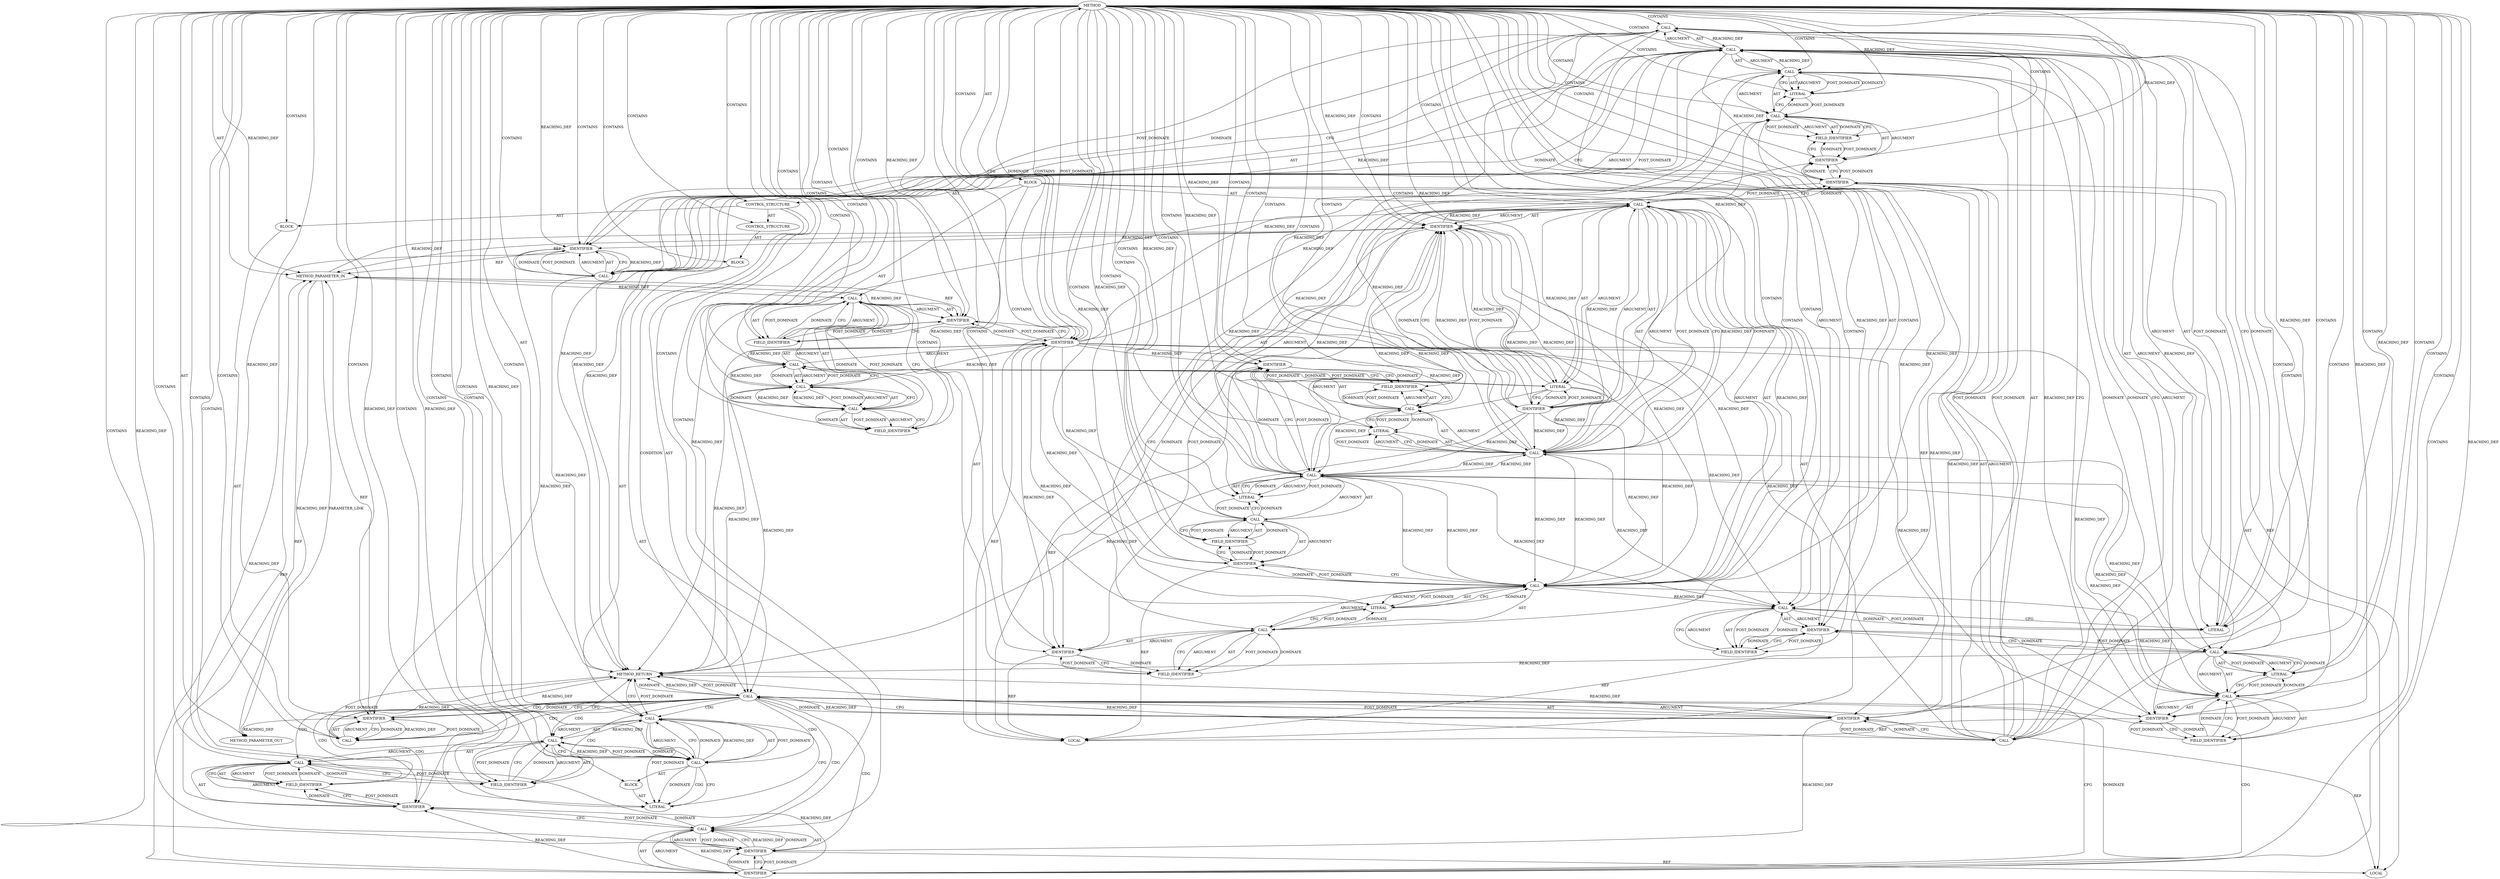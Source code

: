 digraph {
  6439 [label=METHOD COLUMN_NUMBER=1 LINE_NUMBER=1903 COLUMN_NUMBER_END=21 IS_EXTERNAL=false SIGNATURE="void prepare_skip_message (ceph_connection*)" NAME="prepare_skip_message" AST_PARENT_TYPE="TYPE_DECL" AST_PARENT_FULL_NAME="file_code_old-a282a2f-decode_preamble-524.c:<global>" ORDER=86 CODE="static void prepare_skip_message(struct ceph_connection *con)
{
	struct ceph_frame_desc *desc = &con->v2.in_desc;
	int tail_len;

	dout(\"%s con %p %d+%d+%d\\n\", __func__, con, desc->fd_lens[1],
	     desc->fd_lens[2], desc->fd_lens[3]);

	tail_len = __tail_onwire_len(desc->fd_lens[1], desc->fd_lens[2],
				     desc->fd_lens[3], con_secure(con));
	if (!tail_len) {
		__finish_skip(con);
	} else {
		set_in_skip(con, tail_len);
		con->v2.in_state = IN_S_FINISH_SKIP;
	}
}" FULL_NAME="prepare_skip_message" LINE_NUMBER_END=1917 FILENAME="file_code_old-a282a2f-decode_preamble-524.c"]
  6484 [label=CALL ORDER=3 ARGUMENT_INDEX=3 CODE="desc->fd_lens[3]" COLUMN_NUMBER=10 METHOD_FULL_NAME="<operator>.indirectIndexAccess" LINE_NUMBER=1912 TYPE_FULL_NAME="<empty>" DISPATCH_TYPE="STATIC_DISPATCH" SIGNATURE="" NAME="<operator>.indirectIndexAccess"]
  6497 [label=CONTROL_STRUCTURE CONTROL_STRUCTURE_TYPE="ELSE" ORDER=3 PARSER_TYPE_NAME="CASTCompoundStatement" ARGUMENT_INDEX=-1 CODE="else" COLUMN_NUMBER=9 LINE_NUMBER=1915]
  6501 [label=IDENTIFIER ORDER=2 ARGUMENT_INDEX=2 CODE="tail_len" COLUMN_NUMBER=20 LINE_NUMBER=1916 TYPE_FULL_NAME="int" NAME="tail_len"]
  6498 [label=BLOCK ORDER=1 ARGUMENT_INDEX=-1 CODE="{
		set_in_skip(con, tail_len);
		con->v2.in_state = IN_S_FINISH_SKIP;
	}" COLUMN_NUMBER=9 LINE_NUMBER=1915 TYPE_FULL_NAME="void"]
  6502 [label=CALL ORDER=2 ARGUMENT_INDEX=-1 CODE="con->v2.in_state = IN_S_FINISH_SKIP" COLUMN_NUMBER=3 METHOD_FULL_NAME="<operator>.assignment" LINE_NUMBER=1917 TYPE_FULL_NAME="<empty>" DISPATCH_TYPE="STATIC_DISPATCH" SIGNATURE="" NAME="<operator>.assignment"]
  6464 [label=FIELD_IDENTIFIER ORDER=2 ARGUMENT_INDEX=2 CODE="fd_lens" COLUMN_NUMBER=7 LINE_NUMBER=1909 CANONICAL_NAME="fd_lens"]
  6473 [label=CALL ORDER=2 ARGUMENT_INDEX=2 CODE="__tail_onwire_len(desc->fd_lens[1], desc->fd_lens[2],
				     desc->fd_lens[3], con_secure(con))" COLUMN_NUMBER=13 METHOD_FULL_NAME="__tail_onwire_len" LINE_NUMBER=1911 TYPE_FULL_NAME="<empty>" DISPATCH_TYPE="STATIC_DISPATCH" SIGNATURE="" NAME="__tail_onwire_len"]
  6460 [label=LITERAL ORDER=2 ARGUMENT_INDEX=2 CODE="1" COLUMN_NUMBER=60 LINE_NUMBER=1908 TYPE_FULL_NAME="int"]
  6455 [label=IDENTIFIER ORDER=3 ARGUMENT_INDEX=3 CODE="con" COLUMN_NUMBER=41 LINE_NUMBER=1908 TYPE_FULL_NAME="ceph_connection*" NAME="con"]
  6445 [label=CALL ORDER=2 ARGUMENT_INDEX=2 CODE="&con->v2.in_desc" COLUMN_NUMBER=33 METHOD_FULL_NAME="<operator>.addressOf" LINE_NUMBER=1905 TYPE_FULL_NAME="<empty>" DISPATCH_TYPE="STATIC_DISPATCH" SIGNATURE="" NAME="<operator>.addressOf"]
  6468 [label=IDENTIFIER ORDER=1 ARGUMENT_INDEX=1 CODE="desc" COLUMN_NUMBER=25 LINE_NUMBER=1909 TYPE_FULL_NAME="ceph_frame_desc*" NAME="desc"]
  6442 [label=LOCAL ORDER=1 CODE="struct ceph_frame_desc* desc" COLUMN_NUMBER=25 LINE_NUMBER=1905 TYPE_FULL_NAME="ceph_frame_desc*" NAME="desc"]
  6465 [label=LITERAL ORDER=2 ARGUMENT_INDEX=2 CODE="2" COLUMN_NUMBER=21 LINE_NUMBER=1909 TYPE_FULL_NAME="int"]
  6496 [label=IDENTIFIER ORDER=1 ARGUMENT_INDEX=1 CODE="con" COLUMN_NUMBER=17 LINE_NUMBER=1914 TYPE_FULL_NAME="ceph_connection*" NAME="con"]
  6477 [label=FIELD_IDENTIFIER ORDER=2 ARGUMENT_INDEX=2 CODE="fd_lens" COLUMN_NUMBER=31 LINE_NUMBER=1911 CANONICAL_NAME="fd_lens"]
  6444 [label=IDENTIFIER ORDER=1 ARGUMENT_INDEX=1 CODE="desc" COLUMN_NUMBER=26 LINE_NUMBER=1905 TYPE_FULL_NAME="ceph_frame_desc*" NAME="desc"]
  6463 [label=IDENTIFIER ORDER=1 ARGUMENT_INDEX=1 CODE="desc" COLUMN_NUMBER=7 LINE_NUMBER=1909 TYPE_FULL_NAME="ceph_frame_desc*" NAME="desc"]
  6492 [label=CALL ORDER=1 ARGUMENT_INDEX=-1 CODE="!tail_len" COLUMN_NUMBER=6 METHOD_FULL_NAME="<operator>.logicalNot" LINE_NUMBER=1913 TYPE_FULL_NAME="<empty>" DISPATCH_TYPE="STATIC_DISPATCH" SIGNATURE="" NAME="<operator>.logicalNot"]
  6472 [label=IDENTIFIER ORDER=1 ARGUMENT_INDEX=1 CODE="tail_len" COLUMN_NUMBER=2 LINE_NUMBER=1911 TYPE_FULL_NAME="int" NAME="tail_len"]
  6440 [label=METHOD_PARAMETER_IN ORDER=1 CODE="struct ceph_connection *con" IS_VARIADIC=false COLUMN_NUMBER=34 LINE_NUMBER=1903 TYPE_FULL_NAME="ceph_connection*" EVALUATION_STRATEGY="BY_VALUE" INDEX=1 NAME="con"]
  6447 [label=CALL ORDER=1 ARGUMENT_INDEX=1 CODE="con->v2" COLUMN_NUMBER=34 METHOD_FULL_NAME="<operator>.indirectFieldAccess" LINE_NUMBER=1905 TYPE_FULL_NAME="<empty>" DISPATCH_TYPE="STATIC_DISPATCH" SIGNATURE="" NAME="<operator>.indirectFieldAccess"]
  6452 [label=CALL ORDER=4 ARGUMENT_INDEX=-1 CODE="dout(\"%s con %p %d+%d+%d\\n\", __func__, con, desc->fd_lens[1],
	     desc->fd_lens[2], desc->fd_lens[3])" COLUMN_NUMBER=2 METHOD_FULL_NAME="dout" LINE_NUMBER=1908 TYPE_FULL_NAME="<empty>" DISPATCH_TYPE="STATIC_DISPATCH" SIGNATURE="" NAME="dout"]
  6475 [label=CALL ORDER=1 ARGUMENT_INDEX=1 CODE="desc->fd_lens" COLUMN_NUMBER=31 METHOD_FULL_NAME="<operator>.indirectFieldAccess" LINE_NUMBER=1911 TYPE_FULL_NAME="<empty>" DISPATCH_TYPE="STATIC_DISPATCH" SIGNATURE="" NAME="<operator>.indirectFieldAccess"]
  6491 [label=CONTROL_STRUCTURE CONTROL_STRUCTURE_TYPE="IF" ORDER=6 PARSER_TYPE_NAME="CASTIfStatement" ARGUMENT_INDEX=-1 CODE="if (!tail_len)" COLUMN_NUMBER=2 LINE_NUMBER=1913]
  6443 [label=CALL ORDER=2 ARGUMENT_INDEX=-1 CODE="*desc = &con->v2.in_desc" COLUMN_NUMBER=25 METHOD_FULL_NAME="<operator>.assignment" LINE_NUMBER=1905 TYPE_FULL_NAME="<empty>" DISPATCH_TYPE="STATIC_DISPATCH" SIGNATURE="" NAME="<operator>.assignment"]
  6507 [label=FIELD_IDENTIFIER ORDER=2 ARGUMENT_INDEX=2 CODE="in_state" COLUMN_NUMBER=3 LINE_NUMBER=1917 CANONICAL_NAME="in_state"]
  6456 [label=CALL ORDER=4 ARGUMENT_INDEX=4 CODE="desc->fd_lens[1]" COLUMN_NUMBER=46 METHOD_FULL_NAME="<operator>.indirectIndexAccess" LINE_NUMBER=1908 TYPE_FULL_NAME="<empty>" DISPATCH_TYPE="STATIC_DISPATCH" SIGNATURE="" NAME="<operator>.indirectIndexAccess"]
  6470 [label=LITERAL ORDER=2 ARGUMENT_INDEX=2 CODE="3" COLUMN_NUMBER=39 LINE_NUMBER=1909 TYPE_FULL_NAME="int"]
  6503 [label=CALL ORDER=1 ARGUMENT_INDEX=1 CODE="con->v2.in_state" COLUMN_NUMBER=3 METHOD_FULL_NAME="<operator>.fieldAccess" LINE_NUMBER=1917 TYPE_FULL_NAME="<empty>" DISPATCH_TYPE="STATIC_DISPATCH" SIGNATURE="" NAME="<operator>.fieldAccess"]
  6462 [label=CALL ORDER=1 ARGUMENT_INDEX=1 CODE="desc->fd_lens" COLUMN_NUMBER=7 METHOD_FULL_NAME="<operator>.indirectFieldAccess" LINE_NUMBER=1909 TYPE_FULL_NAME="<empty>" DISPATCH_TYPE="STATIC_DISPATCH" SIGNATURE="" NAME="<operator>.indirectFieldAccess"]
  6508 [label=CALL ORDER=2 ARGUMENT_INDEX=2 CODE="IN_S_FINISH_SKIP" COLUMN_NUMBER=22 METHOD_FULL_NAME="file_code_old-a282a2f-decode_preamble-524.c:62:62:IN_S_FINISH_SKIP:0" LINE_NUMBER=1917 TYPE_FULL_NAME="int" DISPATCH_TYPE="INLINED" SIGNATURE="" NAME="IN_S_FINISH_SKIP"]
  6476 [label=IDENTIFIER ORDER=1 ARGUMENT_INDEX=1 CODE="desc" COLUMN_NUMBER=31 LINE_NUMBER=1911 TYPE_FULL_NAME="ceph_frame_desc*" NAME="desc"]
  6448 [label=IDENTIFIER ORDER=1 ARGUMENT_INDEX=1 CODE="con" COLUMN_NUMBER=34 LINE_NUMBER=1905 TYPE_FULL_NAME="ceph_connection*" NAME="con"]
  6510 [label=LITERAL ORDER=1 ARGUMENT_INDEX=1 CODE="8" COLUMN_NUMBER=22 LINE_NUMBER=1917 TYPE_FULL_NAME="int"]
  6509 [label=BLOCK ORDER=1 ARGUMENT_INDEX=1 CODE="<empty>" TYPE_FULL_NAME="void"]
  6506 [label=FIELD_IDENTIFIER ORDER=2 ARGUMENT_INDEX=2 CODE="v2" COLUMN_NUMBER=3 LINE_NUMBER=1917 CANONICAL_NAME="v2"]
  6494 [label=BLOCK ORDER=2 ARGUMENT_INDEX=-1 CODE="{
		__finish_skip(con);
	}" COLUMN_NUMBER=17 LINE_NUMBER=1913 TYPE_FULL_NAME="void"]
  6479 [label=CALL ORDER=2 ARGUMENT_INDEX=2 CODE="desc->fd_lens[2]" COLUMN_NUMBER=49 METHOD_FULL_NAME="<operator>.indirectIndexAccess" LINE_NUMBER=1911 TYPE_FULL_NAME="<empty>" DISPATCH_TYPE="STATIC_DISPATCH" SIGNATURE="" NAME="<operator>.indirectIndexAccess"]
  6453 [label=LITERAL ORDER=1 ARGUMENT_INDEX=1 CODE="\"%s con %p %d+%d+%d\\n\"" COLUMN_NUMBER=7 LINE_NUMBER=1908 TYPE_FULL_NAME="char"]
  6451 [label=LOCAL ORDER=3 CODE="int tail_len" COLUMN_NUMBER=6 LINE_NUMBER=1906 TYPE_FULL_NAME="int" NAME="tail_len"]
  6504 [label=CALL ORDER=1 ARGUMENT_INDEX=1 CODE="con->v2" COLUMN_NUMBER=3 METHOD_FULL_NAME="<operator>.indirectFieldAccess" LINE_NUMBER=1917 TYPE_FULL_NAME="<empty>" DISPATCH_TYPE="STATIC_DISPATCH" SIGNATURE="" NAME="<operator>.indirectFieldAccess"]
  6481 [label=IDENTIFIER ORDER=1 ARGUMENT_INDEX=1 CODE="desc" COLUMN_NUMBER=49 LINE_NUMBER=1911 TYPE_FULL_NAME="ceph_frame_desc*" NAME="desc"]
  6495 [label=CALL ORDER=1 ARGUMENT_INDEX=-1 CODE="__finish_skip(con)" COLUMN_NUMBER=3 METHOD_FULL_NAME="__finish_skip" LINE_NUMBER=1914 TYPE_FULL_NAME="<empty>" DISPATCH_TYPE="STATIC_DISPATCH" SIGNATURE="" NAME="__finish_skip"]
  6457 [label=CALL ORDER=1 ARGUMENT_INDEX=1 CODE="desc->fd_lens" COLUMN_NUMBER=46 METHOD_FULL_NAME="<operator>.indirectFieldAccess" LINE_NUMBER=1908 TYPE_FULL_NAME="<empty>" DISPATCH_TYPE="STATIC_DISPATCH" SIGNATURE="" NAME="<operator>.indirectFieldAccess"]
  6467 [label=CALL ORDER=1 ARGUMENT_INDEX=1 CODE="desc->fd_lens" COLUMN_NUMBER=25 METHOD_FULL_NAME="<operator>.indirectFieldAccess" LINE_NUMBER=1909 TYPE_FULL_NAME="<empty>" DISPATCH_TYPE="STATIC_DISPATCH" SIGNATURE="" NAME="<operator>.indirectFieldAccess"]
  6489 [label=CALL ORDER=4 ARGUMENT_INDEX=4 CODE="con_secure(con)" COLUMN_NUMBER=28 METHOD_FULL_NAME="con_secure" LINE_NUMBER=1912 TYPE_FULL_NAME="<empty>" DISPATCH_TYPE="STATIC_DISPATCH" SIGNATURE="" NAME="con_secure"]
  6486 [label=IDENTIFIER ORDER=1 ARGUMENT_INDEX=1 CODE="desc" COLUMN_NUMBER=10 LINE_NUMBER=1912 TYPE_FULL_NAME="ceph_frame_desc*" NAME="desc"]
  6480 [label=CALL ORDER=1 ARGUMENT_INDEX=1 CODE="desc->fd_lens" COLUMN_NUMBER=49 METHOD_FULL_NAME="<operator>.indirectFieldAccess" LINE_NUMBER=1911 TYPE_FULL_NAME="<empty>" DISPATCH_TYPE="STATIC_DISPATCH" SIGNATURE="" NAME="<operator>.indirectFieldAccess"]
  6511 [label=METHOD_RETURN ORDER=3 CODE="RET" COLUMN_NUMBER=1 LINE_NUMBER=1903 TYPE_FULL_NAME="void" EVALUATION_STRATEGY="BY_VALUE"]
  6478 [label=LITERAL ORDER=2 ARGUMENT_INDEX=2 CODE="1" COLUMN_NUMBER=45 LINE_NUMBER=1911 TYPE_FULL_NAME="int"]
  6483 [label=LITERAL ORDER=2 ARGUMENT_INDEX=2 CODE="2" COLUMN_NUMBER=63 LINE_NUMBER=1911 TYPE_FULL_NAME="int"]
  6469 [label=FIELD_IDENTIFIER ORDER=2 ARGUMENT_INDEX=2 CODE="fd_lens" COLUMN_NUMBER=25 LINE_NUMBER=1909 CANONICAL_NAME="fd_lens"]
  6471 [label=CALL ORDER=5 ARGUMENT_INDEX=-1 CODE="tail_len = __tail_onwire_len(desc->fd_lens[1], desc->fd_lens[2],
				     desc->fd_lens[3], con_secure(con))" COLUMN_NUMBER=2 METHOD_FULL_NAME="<operator>.assignment" LINE_NUMBER=1911 TYPE_FULL_NAME="<empty>" DISPATCH_TYPE="STATIC_DISPATCH" SIGNATURE="" NAME="<operator>.assignment"]
  6487 [label=FIELD_IDENTIFIER ORDER=2 ARGUMENT_INDEX=2 CODE="fd_lens" COLUMN_NUMBER=10 LINE_NUMBER=1912 CANONICAL_NAME="fd_lens"]
  6446 [label=CALL ORDER=1 ARGUMENT_INDEX=1 CODE="con->v2.in_desc" COLUMN_NUMBER=34 METHOD_FULL_NAME="<operator>.fieldAccess" LINE_NUMBER=1905 TYPE_FULL_NAME="<empty>" DISPATCH_TYPE="STATIC_DISPATCH" SIGNATURE="" NAME="<operator>.fieldAccess"]
  6459 [label=FIELD_IDENTIFIER ORDER=2 ARGUMENT_INDEX=2 CODE="fd_lens" COLUMN_NUMBER=46 LINE_NUMBER=1908 CANONICAL_NAME="fd_lens"]
  6441 [label=BLOCK ORDER=2 ARGUMENT_INDEX=-1 CODE="{
	struct ceph_frame_desc *desc = &con->v2.in_desc;
	int tail_len;

	dout(\"%s con %p %d+%d+%d\\n\", __func__, con, desc->fd_lens[1],
	     desc->fd_lens[2], desc->fd_lens[3]);

	tail_len = __tail_onwire_len(desc->fd_lens[1], desc->fd_lens[2],
				     desc->fd_lens[3], con_secure(con));
	if (!tail_len) {
		__finish_skip(con);
	} else {
		set_in_skip(con, tail_len);
		con->v2.in_state = IN_S_FINISH_SKIP;
	}
}" COLUMN_NUMBER=1 LINE_NUMBER=1904 TYPE_FULL_NAME="void"]
  6450 [label=FIELD_IDENTIFIER ORDER=2 ARGUMENT_INDEX=2 CODE="in_desc" COLUMN_NUMBER=34 LINE_NUMBER=1905 CANONICAL_NAME="in_desc"]
  6449 [label=FIELD_IDENTIFIER ORDER=2 ARGUMENT_INDEX=2 CODE="v2" COLUMN_NUMBER=34 LINE_NUMBER=1905 CANONICAL_NAME="v2"]
  6482 [label=FIELD_IDENTIFIER ORDER=2 ARGUMENT_INDEX=2 CODE="fd_lens" COLUMN_NUMBER=49 LINE_NUMBER=1911 CANONICAL_NAME="fd_lens"]
  6488 [label=LITERAL ORDER=2 ARGUMENT_INDEX=2 CODE="3" COLUMN_NUMBER=24 LINE_NUMBER=1912 TYPE_FULL_NAME="int"]
  6474 [label=CALL ORDER=1 ARGUMENT_INDEX=1 CODE="desc->fd_lens[1]" COLUMN_NUMBER=31 METHOD_FULL_NAME="<operator>.indirectIndexAccess" LINE_NUMBER=1911 TYPE_FULL_NAME="<empty>" DISPATCH_TYPE="STATIC_DISPATCH" SIGNATURE="" NAME="<operator>.indirectIndexAccess"]
  6490 [label=IDENTIFIER ORDER=1 ARGUMENT_INDEX=1 CODE="con" COLUMN_NUMBER=39 LINE_NUMBER=1912 TYPE_FULL_NAME="ceph_connection*" NAME="con"]
  6458 [label=IDENTIFIER ORDER=1 ARGUMENT_INDEX=1 CODE="desc" COLUMN_NUMBER=46 LINE_NUMBER=1908 TYPE_FULL_NAME="ceph_frame_desc*" NAME="desc"]
  6466 [label=CALL ORDER=6 ARGUMENT_INDEX=6 CODE="desc->fd_lens[3]" COLUMN_NUMBER=25 METHOD_FULL_NAME="<operator>.indirectIndexAccess" LINE_NUMBER=1909 TYPE_FULL_NAME="<empty>" DISPATCH_TYPE="STATIC_DISPATCH" SIGNATURE="" NAME="<operator>.indirectIndexAccess"]
  6505 [label=IDENTIFIER ORDER=1 ARGUMENT_INDEX=1 CODE="con" COLUMN_NUMBER=3 LINE_NUMBER=1917 TYPE_FULL_NAME="ceph_connection*" NAME="con"]
  13158 [label=METHOD_PARAMETER_OUT ORDER=1 CODE="struct ceph_connection *con" IS_VARIADIC=false COLUMN_NUMBER=34 LINE_NUMBER=1903 TYPE_FULL_NAME="ceph_connection*" EVALUATION_STRATEGY="BY_VALUE" INDEX=1 NAME="con"]
  6454 [label=IDENTIFIER ORDER=2 ARGUMENT_INDEX=2 CODE="__func__" COLUMN_NUMBER=31 LINE_NUMBER=1908 TYPE_FULL_NAME="ANY" NAME="__func__"]
  6461 [label=CALL ORDER=5 ARGUMENT_INDEX=5 CODE="desc->fd_lens[2]" COLUMN_NUMBER=7 METHOD_FULL_NAME="<operator>.indirectIndexAccess" LINE_NUMBER=1909 TYPE_FULL_NAME="<empty>" DISPATCH_TYPE="STATIC_DISPATCH" SIGNATURE="" NAME="<operator>.indirectIndexAccess"]
  6499 [label=CALL ORDER=1 ARGUMENT_INDEX=-1 CODE="set_in_skip(con, tail_len)" COLUMN_NUMBER=3 METHOD_FULL_NAME="set_in_skip" LINE_NUMBER=1916 TYPE_FULL_NAME="<empty>" DISPATCH_TYPE="STATIC_DISPATCH" SIGNATURE="" NAME="set_in_skip"]
  6500 [label=IDENTIFIER ORDER=1 ARGUMENT_INDEX=1 CODE="con" COLUMN_NUMBER=15 LINE_NUMBER=1916 TYPE_FULL_NAME="ceph_connection*" NAME="con"]
  6485 [label=CALL ORDER=1 ARGUMENT_INDEX=1 CODE="desc->fd_lens" COLUMN_NUMBER=10 METHOD_FULL_NAME="<operator>.indirectFieldAccess" LINE_NUMBER=1912 TYPE_FULL_NAME="<empty>" DISPATCH_TYPE="STATIC_DISPATCH" SIGNATURE="" NAME="<operator>.indirectFieldAccess"]
  6493 [label=IDENTIFIER ORDER=1 ARGUMENT_INDEX=1 CODE="tail_len" COLUMN_NUMBER=7 LINE_NUMBER=1913 TYPE_FULL_NAME="int" NAME="tail_len"]
  6456 -> 6457 [label=ARGUMENT ]
  6507 -> 6503 [label=CFG ]
  6492 -> 6496 [label=CFG ]
  6455 -> 6454 [label=POST_DOMINATE ]
  6439 -> 6448 [label=CONTAINS ]
  6491 -> 6497 [label=AST ]
  6439 -> 6488 [label=REACHING_DEF VARIABLE=""]
  6503 -> 6507 [label=ARGUMENT ]
  6439 -> 6455 [label=CONTAINS ]
  6463 -> 6464 [label=CFG ]
  6448 -> 6440 [label=REF ]
  6508 -> 6502 [label=CFG ]
  6491 -> 6494 [label=AST ]
  6439 -> 6493 [label=REACHING_DEF VARIABLE=""]
  6492 -> 6504 [label=CDG ]
  6455 -> 6466 [label=REACHING_DEF VARIABLE="con"]
  6457 -> 6459 [label=AST ]
  6439 -> 6454 [label=REACHING_DEF VARIABLE=""]
  6452 -> 6455 [label=ARGUMENT ]
  6440 -> 13158 [label=PARAMETER_LINK ]
  6474 -> 6481 [label=CFG ]
  6471 -> 6473 [label=POST_DOMINATE ]
  6439 -> 6473 [label=CONTAINS ]
  6454 -> 6461 [label=REACHING_DEF VARIABLE="__func__"]
  6460 -> 6456 [label=CFG ]
  6492 -> 6499 [label=CDG ]
  6456 -> 6460 [label=AST ]
  6496 -> 6495 [label=CFG ]
  6504 -> 6506 [label=AST ]
  6473 -> 6489 [label=ARGUMENT ]
  6471 -> 6493 [label=DOMINATE ]
  6463 -> 6442 [label=REF ]
  6452 -> 6511 [label=REACHING_DEF VARIABLE="dout(\"%s con %p %d+%d+%d\\n\", __func__, con, desc->fd_lens[1],
	     desc->fd_lens[2], desc->fd_lens[3])"]
  6487 -> 6486 [label=POST_DOMINATE ]
  6453 -> 6461 [label=REACHING_DEF VARIABLE="\"%s con %p %d+%d+%d\\n\""]
  6461 -> 6456 [label=REACHING_DEF VARIABLE="desc->fd_lens[2]"]
  6439 -> 6495 [label=CONTAINS ]
  6502 -> 6508 [label=AST ]
  6441 -> 6443 [label=AST ]
  6495 -> 6496 [label=POST_DOMINATE ]
  6498 -> 6499 [label=AST ]
  6499 -> 6501 [label=AST ]
  6495 -> 6511 [label=REACHING_DEF VARIABLE="__finish_skip(con)"]
  6466 -> 6452 [label=CFG ]
  6491 -> 6492 [label=CONDITION ]
  6475 -> 6476 [label=AST ]
  6439 -> 6488 [label=CONTAINS ]
  6457 -> 6459 [label=POST_DOMINATE ]
  6509 -> 6510 [label=AST ]
  6504 -> 6505 [label=AST ]
  6496 -> 6440 [label=REF ]
  6453 -> 6455 [label=REACHING_DEF VARIABLE="\"%s con %p %d+%d+%d\\n\""]
  6502 -> 6508 [label=POST_DOMINATE ]
  6503 -> 6508 [label=DOMINATE ]
  6466 -> 6475 [label=REACHING_DEF VARIABLE="desc->fd_lens[3]"]
  6477 -> 6476 [label=POST_DOMINATE ]
  6504 -> 6506 [label=ARGUMENT ]
  6439 -> 6476 [label=CONTAINS ]
  6505 -> 6499 [label=POST_DOMINATE ]
  6439 -> 6470 [label=CONTAINS ]
  6508 -> 6510 [label=CFG ]
  6485 -> 6486 [label=AST ]
  6445 -> 6446 [label=POST_DOMINATE ]
  6439 -> 6508 [label=CONTAINS ]
  6502 -> 6503 [label=ARGUMENT ]
  6456 -> 6463 [label=CFG ]
  6446 -> 6447 [label=ARGUMENT ]
  6492 -> 6502 [label=CDG ]
  6439 -> 6504 [label=CONTAINS ]
  6499 -> 6505 [label=DOMINATE ]
  6475 -> 6477 [label=POST_DOMINATE ]
  6484 -> 6488 [label=POST_DOMINATE ]
  6452 -> 6456 [label=ARGUMENT ]
  6492 -> 6500 [label=CFG ]
  6443 -> 6445 [label=AST ]
  6439 -> 13158 [label=AST ]
  6479 -> 6483 [label=AST ]
  6467 -> 6469 [label=POST_DOMINATE ]
  6466 -> 6480 [label=REACHING_DEF VARIABLE="desc->fd_lens[3]"]
  6439 -> 6481 [label=CONTAINS ]
  6484 -> 6488 [label=ARGUMENT ]
  6492 -> 6508 [label=CDG ]
  6508 -> 6510 [label=DOMINATE ]
  6452 -> 6466 [label=AST ]
  6462 -> 6464 [label=POST_DOMINATE ]
  6475 -> 6477 [label=AST ]
  6466 -> 6467 [label=AST ]
  6449 -> 6448 [label=POST_DOMINATE ]
  6490 -> 6484 [label=POST_DOMINATE ]
  6466 -> 6470 [label=AST ]
  6443 -> 6444 [label=AST ]
  6456 -> 6466 [label=REACHING_DEF VARIABLE="desc->fd_lens[1]"]
  6439 -> 6460 [label=CONTAINS ]
  6493 -> 6492 [label=DOMINATE ]
  6501 -> 6499 [label=CFG ]
  6474 -> 6478 [label=POST_DOMINATE ]
  6495 -> 6511 [label=CFG ]
  6458 -> 6459 [label=DOMINATE ]
  6450 -> 6446 [label=CFG ]
  6454 -> 6455 [label=CFG ]
  6480 -> 6482 [label=POST_DOMINATE ]
  6474 -> 6475 [label=ARGUMENT ]
  6486 -> 6479 [label=POST_DOMINATE ]
  6488 -> 6484 [label=CFG ]
  6446 -> 6447 [label=AST ]
  6492 -> 6496 [label=CDG ]
  6444 -> 6463 [label=REACHING_DEF VARIABLE="desc"]
  6508 -> 6502 [label=DOMINATE ]
  6446 -> 6445 [label=CFG ]
  6461 -> 6462 [label=ARGUMENT ]
  6439 -> 6444 [label=CFG ]
  6439 -> 6492 [label=CONTAINS ]
  6455 -> 6461 [label=REACHING_DEF VARIABLE="con"]
  6478 -> 6475 [label=POST_DOMINATE ]
  6461 -> 6468 [label=DOMINATE ]
  6469 -> 6467 [label=CFG ]
  6481 -> 6442 [label=REF ]
  6472 -> 6451 [label=REF ]
  6445 -> 6444 [label=REACHING_DEF VARIABLE="&con->v2.in_desc"]
  6444 -> 6511 [label=REACHING_DEF VARIABLE="desc"]
  6443 -> 6511 [label=REACHING_DEF VARIABLE="*desc = &con->v2.in_desc"]
  6472 -> 6476 [label=DOMINATE ]
  6439 -> 6494 [label=CONTAINS ]
  6494 -> 6495 [label=AST ]
  6489 -> 6473 [label=REACHING_DEF VARIABLE="con_secure(con)"]
  6439 -> 6468 [label=CONTAINS ]
  6439 -> 6484 [label=CONTAINS ]
  6439 -> 6458 [label=REACHING_DEF VARIABLE=""]
  6498 -> 6502 [label=AST ]
  6450 -> 6447 [label=POST_DOMINATE ]
  6444 -> 6457 [label=REACHING_DEF VARIABLE="desc"]
  6465 -> 6461 [label=CFG ]
  6482 -> 6480 [label=DOMINATE ]
  6439 -> 6490 [label=CONTAINS ]
  6503 -> 6507 [label=AST ]
  6504 -> 6507 [label=DOMINATE ]
  6456 -> 6463 [label=DOMINATE ]
  6444 -> 6462 [label=REACHING_DEF VARIABLE="desc"]
  6501 -> 6500 [label=POST_DOMINATE ]
  6439 -> 6444 [label=DOMINATE ]
  6490 -> 6489 [label=CFG ]
  6468 -> 6469 [label=CFG ]
  6468 -> 6469 [label=DOMINATE ]
  6447 -> 6448 [label=AST ]
  6496 -> 6511 [label=REACHING_DEF VARIABLE="con"]
  6448 -> 6444 [label=POST_DOMINATE ]
  6439 -> 6510 [label=CONTAINS ]
  6461 -> 6480 [label=REACHING_DEF VARIABLE="desc->fd_lens[2]"]
  6439 -> 6501 [label=CONTAINS ]
  6505 -> 6440 [label=REF ]
  6456 -> 6460 [label=ARGUMENT ]
  6469 -> 6468 [label=POST_DOMINATE ]
  6441 -> 6442 [label=AST ]
  6439 -> 6481 [label=REACHING_DEF VARIABLE=""]
  6439 -> 6508 [label=REACHING_DEF VARIABLE=""]
  6447 -> 6449 [label=ARGUMENT ]
  6500 -> 6499 [label=REACHING_DEF VARIABLE="con"]
  6439 -> 6502 [label=CONTAINS ]
  6443 -> 6453 [label=CFG ]
  6489 -> 6511 [label=REACHING_DEF VARIABLE="con_secure(con)"]
  6480 -> 6483 [label=DOMINATE ]
  6462 -> 6463 [label=AST ]
  6446 -> 6445 [label=DOMINATE ]
  6503 -> 6507 [label=POST_DOMINATE ]
  6461 -> 6466 [label=REACHING_DEF VARIABLE="desc->fd_lens[2]"]
  6480 -> 6481 [label=AST ]
  6492 -> 6511 [label=DOMINATE ]
  6500 -> 6501 [label=DOMINATE ]
  6479 -> 6483 [label=POST_DOMINATE ]
  6505 -> 6506 [label=DOMINATE ]
  6476 -> 6472 [label=POST_DOMINATE ]
  6466 -> 6456 [label=REACHING_DEF VARIABLE="desc->fd_lens[3]"]
  6493 -> 6501 [label=REACHING_DEF VARIABLE="tail_len"]
  6481 -> 6482 [label=CFG ]
  6441 -> 6452 [label=AST ]
  6506 -> 6505 [label=POST_DOMINATE ]
  6466 -> 6461 [label=REACHING_DEF VARIABLE="desc->fd_lens[3]"]
  6490 -> 6500 [label=REACHING_DEF VARIABLE="con"]
  6461 -> 6465 [label=ARGUMENT ]
  6492 -> 6505 [label=CDG ]
  6461 -> 6479 [label=REACHING_DEF VARIABLE="desc->fd_lens[2]"]
  6467 -> 6470 [label=DOMINATE ]
  6508 -> 6502 [label=REACHING_DEF VARIABLE="IN_S_FINISH_SKIP"]
  6457 -> 6458 [label=ARGUMENT ]
  6500 -> 6440 [label=REF ]
  6507 -> 6503 [label=DOMINATE ]
  6445 -> 6443 [label=CFG ]
  6475 -> 6477 [label=ARGUMENT ]
  6473 -> 6489 [label=POST_DOMINATE ]
  6489 -> 6490 [label=POST_DOMINATE ]
  6488 -> 6485 [label=POST_DOMINATE ]
  6444 -> 6458 [label=REACHING_DEF VARIABLE="desc"]
  6439 -> 6483 [label=REACHING_DEF VARIABLE=""]
  6495 -> 6496 [label=AST ]
  6473 -> 6511 [label=REACHING_DEF VARIABLE="__tail_onwire_len(desc->fd_lens[1], desc->fd_lens[2],
				     desc->fd_lens[3], con_secure(con))"]
  6452 -> 6466 [label=ARGUMENT ]
  6499 -> 6505 [label=CFG ]
  6493 -> 6492 [label=REACHING_DEF VARIABLE="tail_len"]
  6439 -> 6509 [label=CONTAINS ]
  6466 -> 6470 [label=POST_DOMINATE ]
  6492 -> 6503 [label=CDG ]
  6454 -> 6455 [label=REACHING_DEF VARIABLE="__func__"]
  6439 -> 6471 [label=CONTAINS ]
  6439 -> 6461 [label=CONTAINS ]
  6473 -> 6484 [label=ARGUMENT ]
  6473 -> 6479 [label=AST ]
  6439 -> 6465 [label=CONTAINS ]
  6492 -> 6507 [label=CDG ]
  6452 -> 6461 [label=ARGUMENT ]
  6444 -> 6475 [label=REACHING_DEF VARIABLE="desc"]
  6455 -> 6458 [label=CFG ]
  6501 -> 6451 [label=REF ]
  6464 -> 6462 [label=DOMINATE ]
  6492 -> 6500 [label=DOMINATE ]
  6453 -> 6456 [label=REACHING_DEF VARIABLE="\"%s con %p %d+%d+%d\\n\""]
  6445 -> 6511 [label=REACHING_DEF VARIABLE="&con->v2.in_desc"]
  6486 -> 6487 [label=DOMINATE ]
  6452 -> 6461 [label=AST ]
  6446 -> 6450 [label=AST ]
  6502 -> 6503 [label=AST ]
  6479 -> 6486 [label=CFG ]
  6453 -> 6466 [label=REACHING_DEF VARIABLE="\"%s con %p %d+%d+%d\\n\""]
  6457 -> 6460 [label=DOMINATE ]
  6503 -> 6504 [label=AST ]
  6492 -> 6511 [label=REACHING_DEF VARIABLE="!tail_len"]
  6479 -> 6511 [label=REACHING_DEF VARIABLE="desc->fd_lens[2]"]
  6439 -> 6463 [label=CONTAINS ]
  6456 -> 6480 [label=REACHING_DEF VARIABLE="desc->fd_lens[1]"]
  6473 -> 6471 [label=REACHING_DEF VARIABLE="__tail_onwire_len(desc->fd_lens[1], desc->fd_lens[2],
				     desc->fd_lens[3], con_secure(con))"]
  6466 -> 6452 [label=REACHING_DEF VARIABLE="desc->fd_lens[3]"]
  6497 -> 6498 [label=AST ]
  6481 -> 6482 [label=DOMINATE ]
  6484 -> 6490 [label=DOMINATE ]
  6489 -> 6490 [label=ARGUMENT ]
  6443 -> 6445 [label=ARGUMENT ]
  6444 -> 6486 [label=REACHING_DEF VARIABLE="desc"]
  6468 -> 6442 [label=REF ]
  6495 -> 6496 [label=ARGUMENT ]
  6439 -> 6485 [label=CONTAINS ]
  6439 -> 6454 [label=CONTAINS ]
  6439 -> 6499 [label=CONTAINS ]
  6439 -> 6479 [label=CONTAINS ]
  6467 -> 6468 [label=ARGUMENT ]
  6485 -> 6487 [label=POST_DOMINATE ]
  6454 -> 6455 [label=DOMINATE ]
  6474 -> 6478 [label=AST ]
  6457 -> 6459 [label=ARGUMENT ]
  6447 -> 6449 [label=AST ]
  6485 -> 6486 [label=ARGUMENT ]
  6473 -> 6471 [label=DOMINATE ]
  6511 -> 6495 [label=POST_DOMINATE ]
  6476 -> 6442 [label=REF ]
  6458 -> 6459 [label=CFG ]
  6507 -> 6504 [label=POST_DOMINATE ]
  6460 -> 6456 [label=DOMINATE ]
  6470 -> 6467 [label=POST_DOMINATE ]
  6445 -> 6443 [label=REACHING_DEF VARIABLE="&con->v2.in_desc"]
  6493 -> 6471 [label=POST_DOMINATE ]
  6473 -> 6471 [label=CFG ]
  6473 -> 6472 [label=REACHING_DEF VARIABLE="__tail_onwire_len(desc->fd_lens[1], desc->fd_lens[2],
				     desc->fd_lens[3], con_secure(con))"]
  6492 -> 6493 [label=POST_DOMINATE ]
  6459 -> 6457 [label=DOMINATE ]
  6452 -> 6456 [label=AST ]
  6439 -> 6482 [label=CONTAINS ]
  6484 -> 6485 [label=AST ]
  6456 -> 6461 [label=REACHING_DEF VARIABLE="desc->fd_lens[1]"]
  6455 -> 6440 [label=REF ]
  6439 -> 6449 [label=CONTAINS ]
  6453 -> 6452 [label=REACHING_DEF VARIABLE="\"%s con %p %d+%d+%d\\n\""]
  6503 -> 6504 [label=ARGUMENT ]
  6439 -> 6475 [label=CONTAINS ]
  6480 -> 6481 [label=ARGUMENT ]
  6486 -> 6442 [label=REF ]
  6449 -> 6447 [label=DOMINATE ]
  6452 -> 6472 [label=CFG ]
  6506 -> 6504 [label=DOMINATE ]
  6492 -> 6493 [label=AST ]
  6462 -> 6465 [label=CFG ]
  6439 -> 6498 [label=CONTAINS ]
  6439 -> 6463 [label=REACHING_DEF VARIABLE=""]
  6439 -> 6467 [label=CONTAINS ]
  6453 -> 6443 [label=POST_DOMINATE ]
  6447 -> 6449 [label=POST_DOMINATE ]
  6499 -> 6500 [label=AST ]
  6439 -> 6457 [label=CONTAINS ]
  6454 -> 6456 [label=REACHING_DEF VARIABLE="__func__"]
  6441 -> 6491 [label=AST ]
  6511 -> 6492 [label=POST_DOMINATE ]
  6472 -> 6493 [label=REACHING_DEF VARIABLE="tail_len"]
  6483 -> 6479 [label=CFG ]
  6463 -> 6464 [label=DOMINATE ]
  6439 -> 6491 [label=CONTAINS ]
  6439 -> 6440 [label=AST ]
  6439 -> 6470 [label=REACHING_DEF VARIABLE=""]
  6500 -> 6501 [label=CFG ]
  6477 -> 6475 [label=DOMINATE ]
  6456 -> 6475 [label=REACHING_DEF VARIABLE="desc->fd_lens[1]"]
  6443 -> 6444 [label=ARGUMENT ]
  6459 -> 6458 [label=POST_DOMINATE ]
  6471 -> 6472 [label=AST ]
  6478 -> 6474 [label=DOMINATE ]
  6508 -> 6503 [label=REACHING_DEF VARIABLE="IN_S_FINISH_SKIP"]
  6439 -> 6500 [label=CONTAINS ]
  6439 -> 6483 [label=CONTAINS ]
  6454 -> 6453 [label=POST_DOMINATE ]
  6468 -> 6461 [label=POST_DOMINATE ]
  6489 -> 6473 [label=DOMINATE ]
  6479 -> 6483 [label=ARGUMENT ]
  6450 -> 6446 [label=DOMINATE ]
  6490 -> 6496 [label=REACHING_DEF VARIABLE="con"]
  6452 -> 6453 [label=AST ]
  6439 -> 6455 [label=REACHING_DEF VARIABLE=""]
  6457 -> 6460 [label=CFG ]
  6439 -> 6441 [label=CONTAINS ]
  6467 -> 6470 [label=CFG ]
  6484 -> 6488 [label=AST ]
  6463 -> 6456 [label=POST_DOMINATE ]
  6479 -> 6480 [label=ARGUMENT ]
  6448 -> 6449 [label=DOMINATE ]
  6473 -> 6484 [label=AST ]
  6455 -> 6458 [label=DOMINATE ]
  6506 -> 6504 [label=CFG ]
  6490 -> 6489 [label=REACHING_DEF VARIABLE="con"]
  6504 -> 6507 [label=CFG ]
  6455 -> 6490 [label=REACHING_DEF VARIABLE="con"]
  6476 -> 6477 [label=CFG ]
  6471 -> 6472 [label=ARGUMENT ]
  6439 -> 6505 [label=CONTAINS ]
  6484 -> 6511 [label=REACHING_DEF VARIABLE="desc->fd_lens[3]"]
  6467 -> 6468 [label=AST ]
  6439 -> 6452 [label=CONTAINS ]
  6444 -> 6448 [label=CFG ]
  6439 -> 6490 [label=REACHING_DEF VARIABLE=""]
  6489 -> 6490 [label=AST ]
  6473 -> 6474 [label=AST ]
  6445 -> 6446 [label=ARGUMENT ]
  6439 -> 6501 [label=REACHING_DEF VARIABLE=""]
  6501 -> 6499 [label=REACHING_DEF VARIABLE="tail_len"]
  6439 -> 6472 [label=CONTAINS ]
  6503 -> 6508 [label=CFG ]
  6467 -> 6469 [label=ARGUMENT ]
  6508 -> 6510 [label=CDG ]
  6445 -> 6443 [label=DOMINATE ]
  6492 -> 6493 [label=ARGUMENT ]
  6511 -> 6502 [label=POST_DOMINATE ]
  6499 -> 6500 [label=ARGUMENT ]
  6454 -> 6452 [label=REACHING_DEF VARIABLE="__func__"]
  6439 -> 6448 [label=REACHING_DEF VARIABLE=""]
  6489 -> 6473 [label=CFG ]
  6439 -> 6497 [label=CONTAINS ]
  6484 -> 6490 [label=CFG ]
  6439 -> 6487 [label=CONTAINS ]
  6481 -> 6474 [label=POST_DOMINATE ]
  6444 -> 6485 [label=REACHING_DEF VARIABLE="desc"]
  6472 -> 6476 [label=CFG ]
  6479 -> 6473 [label=REACHING_DEF VARIABLE="desc->fd_lens[2]"]
  6445 -> 6446 [label=AST ]
  6457 -> 6458 [label=AST ]
  6496 -> 6495 [label=DOMINATE ]
  6439 -> 6486 [label=REACHING_DEF VARIABLE=""]
  6482 -> 6481 [label=POST_DOMINATE ]
  6480 -> 6482 [label=ARGUMENT ]
  6475 -> 6476 [label=ARGUMENT ]
  6496 -> 6495 [label=REACHING_DEF VARIABLE="con"]
  6485 -> 6488 [label=DOMINATE ]
  6492 -> 6500 [label=CDG ]
  6492 -> 6496 [label=DOMINATE ]
  6485 -> 6487 [label=ARGUMENT ]
  6465 -> 6462 [label=POST_DOMINATE ]
  6447 -> 6448 [label=ARGUMENT ]
  6439 -> 6453 [label=REACHING_DEF VARIABLE=""]
  6471 -> 6473 [label=AST ]
  6462 -> 6463 [label=ARGUMENT ]
  6480 -> 6483 [label=CFG ]
  6444 -> 6476 [label=REACHING_DEF VARIABLE="desc"]
  6439 -> 6444 [label=CONTAINS ]
  6439 -> 6458 [label=CONTAINS ]
  6482 -> 6480 [label=CFG ]
  6474 -> 6475 [label=AST ]
  6439 -> 6474 [label=CONTAINS ]
  6439 -> 6478 [label=CONTAINS ]
  6439 -> 6496 [label=REACHING_DEF VARIABLE=""]
  6483 -> 6480 [label=POST_DOMINATE ]
  6444 -> 6467 [label=REACHING_DEF VARIABLE="desc"]
  6466 -> 6470 [label=ARGUMENT ]
  6493 -> 6511 [label=REACHING_DEF VARIABLE="tail_len"]
  6439 -> 6486 [label=CONTAINS ]
  6452 -> 6454 [label=ARGUMENT ]
  6464 -> 6463 [label=POST_DOMINATE ]
  6444 -> 6439 [label=POST_DOMINATE ]
  6492 -> 6506 [label=CDG ]
  6485 -> 6487 [label=AST ]
  6465 -> 6461 [label=DOMINATE ]
  6439 -> 6445 [label=CONTAINS ]
  6471 -> 6511 [label=REACHING_DEF VARIABLE="tail_len = __tail_onwire_len(desc->fd_lens[1], desc->fd_lens[2],
				     desc->fd_lens[3], con_secure(con))"]
  6477 -> 6475 [label=CFG ]
  6471 -> 6473 [label=ARGUMENT ]
  6466 -> 6452 [label=DOMINATE ]
  6472 -> 6452 [label=POST_DOMINATE ]
  6493 -> 6451 [label=REF ]
  6446 -> 6450 [label=POST_DOMINATE ]
  6444 -> 6443 [label=REACHING_DEF VARIABLE="desc"]
  6480 -> 6482 [label=AST ]
  6493 -> 6492 [label=CFG ]
  6453 -> 6454 [label=CFG ]
  6439 -> 6478 [label=REACHING_DEF VARIABLE=""]
  6466 -> 6485 [label=REACHING_DEF VARIABLE="desc->fd_lens[3]"]
  6510 -> 6502 [label=CFG ]
  6474 -> 6511 [label=REACHING_DEF VARIABLE="desc->fd_lens[1]"]
  6456 -> 6455 [label=REACHING_DEF VARIABLE="desc->fd_lens[1]"]
  6439 -> 6464 [label=CONTAINS ]
  6485 -> 6488 [label=CFG ]
  6478 -> 6474 [label=CFG ]
  6439 -> 6506 [label=CONTAINS ]
  6439 -> 6511 [label=AST ]
  6470 -> 6466 [label=CFG ]
  6439 -> 6466 [label=CONTAINS ]
  6501 -> 6499 [label=DOMINATE ]
  6444 -> 6448 [label=DOMINATE ]
  6487 -> 6485 [label=DOMINATE ]
  6439 -> 6480 [label=CONTAINS ]
  6439 -> 6441 [label=AST ]
  6452 -> 6454 [label=AST ]
  6455 -> 6456 [label=REACHING_DEF VARIABLE="con"]
  6461 -> 6468 [label=CFG ]
  6439 -> 6476 [label=REACHING_DEF VARIABLE=""]
  6461 -> 6462 [label=AST ]
  6479 -> 6480 [label=AST ]
  6500 -> 6504 [label=REACHING_DEF VARIABLE="con"]
  6452 -> 6472 [label=DOMINATE ]
  6439 -> 6503 [label=CONTAINS ]
  6439 -> 6469 [label=CONTAINS ]
  6496 -> 13158 [label=REACHING_DEF VARIABLE="con"]
  6456 -> 6460 [label=POST_DOMINATE ]
  6503 -> 6502 [label=REACHING_DEF VARIABLE="con->v2.in_state"]
  6444 -> 6480 [label=REACHING_DEF VARIABLE="desc"]
  6439 -> 6510 [label=REACHING_DEF VARIABLE=""]
  6440 -> 6455 [label=REACHING_DEF VARIABLE="con"]
  6500 -> 6505 [label=REACHING_DEF VARIABLE="con"]
  6439 -> 6500 [label=REACHING_DEF VARIABLE=""]
  6439 -> 6465 [label=REACHING_DEF VARIABLE=""]
  6473 -> 6489 [label=AST ]
  6461 -> 6455 [label=REACHING_DEF VARIABLE="desc->fd_lens[2]"]
  6452 -> 6453 [label=ARGUMENT ]
  6439 -> 6462 [label=CONTAINS ]
  6461 -> 6465 [label=POST_DOMINATE ]
  6461 -> 6475 [label=REACHING_DEF VARIABLE="desc->fd_lens[2]"]
  6461 -> 6485 [label=REACHING_DEF VARIABLE="desc->fd_lens[2]"]
  6474 -> 6478 [label=ARGUMENT ]
  6439 -> 6440 [label=REACHING_DEF VARIABLE=""]
  6473 -> 6479 [label=ARGUMENT ]
  6484 -> 6473 [label=REACHING_DEF VARIABLE="desc->fd_lens[3]"]
  6439 -> 6493 [label=CONTAINS ]
  6439 -> 6443 [label=CONTAINS ]
  6439 -> 6460 [label=REACHING_DEF VARIABLE=""]
  6441 -> 6451 [label=AST ]
  6439 -> 6505 [label=REACHING_DEF VARIABLE=""]
  6439 -> 6447 [label=CONTAINS ]
  6475 -> 6478 [label=CFG ]
  6439 -> 6496 [label=CONTAINS ]
  6470 -> 6466 [label=DOMINATE ]
  6486 -> 6487 [label=CFG ]
  6459 -> 6457 [label=CFG ]
  6469 -> 6467 [label=DOMINATE ]
  6462 -> 6465 [label=DOMINATE ]
  6439 -> 6468 [label=REACHING_DEF VARIABLE=""]
  6440 -> 13158 [label=REACHING_DEF VARIABLE="con"]
  6472 -> 6471 [label=REACHING_DEF VARIABLE="tail_len"]
  6446 -> 6450 [label=ARGUMENT ]
  6476 -> 6477 [label=DOMINATE ]
  6456 -> 6485 [label=REACHING_DEF VARIABLE="desc->fd_lens[1]"]
  6454 -> 6466 [label=REACHING_DEF VARIABLE="__func__"]
  6446 -> 6445 [label=REACHING_DEF VARIABLE="con->v2.in_desc"]
  6446 -> 6445 [label=REACHING_DEF VARIABLE="con->v2.in_desc"]
  6462 -> 6464 [label=ARGUMENT ]
  6439 -> 6477 [label=CONTAINS ]
  6505 -> 6506 [label=CFG ]
  6441 -> 6471 [label=AST ]
  6502 -> 6510 [label=POST_DOMINATE ]
  6444 -> 6442 [label=REF ]
  6508 -> 6503 [label=POST_DOMINATE ]
  6479 -> 6486 [label=DOMINATE ]
  6491 -> 6492 [label=AST ]
  6439 -> 6489 [label=CONTAINS ]
  6462 -> 6464 [label=AST ]
  6484 -> 6485 [label=ARGUMENT ]
  6466 -> 6484 [label=REACHING_DEF VARIABLE="desc->fd_lens[3]"]
  6490 -> 6489 [label=DOMINATE ]
  6502 -> 6508 [label=ARGUMENT ]
  6466 -> 6467 [label=ARGUMENT ]
  6504 -> 6506 [label=POST_DOMINATE ]
  6490 -> 6440 [label=REF ]
  6453 -> 6454 [label=DOMINATE ]
  6444 -> 6481 [label=REACHING_DEF VARIABLE="desc"]
  6439 -> 6453 [label=CONTAINS ]
  6452 -> 6466 [label=POST_DOMINATE ]
  6474 -> 6481 [label=DOMINATE ]
  6456 -> 6474 [label=REACHING_DEF VARIABLE="desc->fd_lens[1]"]
  6487 -> 6485 [label=CFG ]
  6464 -> 6462 [label=CFG ]
  6458 -> 6455 [label=POST_DOMINATE ]
  6439 -> 6459 [label=CONTAINS ]
  6444 -> 6468 [label=REACHING_DEF VARIABLE="desc"]
  6461 -> 6465 [label=AST ]
  6460 -> 6457 [label=POST_DOMINATE ]
  6439 -> 6507 [label=CONTAINS ]
  6449 -> 6447 [label=CFG ]
  6447 -> 6450 [label=CFG ]
  6483 -> 6479 [label=DOMINATE ]
  6452 -> 6455 [label=AST ]
  6440 -> 6448 [label=REACHING_DEF VARIABLE="con"]
  6456 -> 6457 [label=AST ]
  6492 -> 6495 [label=CDG ]
  6488 -> 6484 [label=DOMINATE ]
  6443 -> 6453 [label=DOMINATE ]
  6508 -> 6509 [label=AST ]
  6439 -> 6446 [label=CONTAINS ]
  6458 -> 6442 [label=REF ]
  6448 -> 6449 [label=CFG ]
  6467 -> 6469 [label=AST ]
  6439 -> 6450 [label=CONTAINS ]
  6473 -> 6474 [label=ARGUMENT ]
  6447 -> 6450 [label=DOMINATE ]
  6492 -> 6501 [label=CDG ]
  6466 -> 6455 [label=REACHING_DEF VARIABLE="desc->fd_lens[3]"]
  6439 -> 6456 [label=CONTAINS ]
  6456 -> 6452 [label=REACHING_DEF VARIABLE="desc->fd_lens[1]"]
  6502 -> 6511 [label=CFG ]
  6454 -> 6511 [label=REACHING_DEF VARIABLE="__func__"]
  6504 -> 6505 [label=ARGUMENT ]
  6499 -> 6501 [label=ARGUMENT ]
  6461 -> 6452 [label=REACHING_DEF VARIABLE="desc->fd_lens[2]"]
  6443 -> 6445 [label=POST_DOMINATE ]
  6455 -> 6452 [label=REACHING_DEF VARIABLE="con"]
  6499 -> 6501 [label=POST_DOMINATE ]
  6471 -> 6493 [label=CFG ]
  6440 -> 6447 [label=REACHING_DEF VARIABLE="con"]
  6475 -> 6478 [label=DOMINATE ]
  6474 -> 6473 [label=REACHING_DEF VARIABLE="desc->fd_lens[1]"]
}
